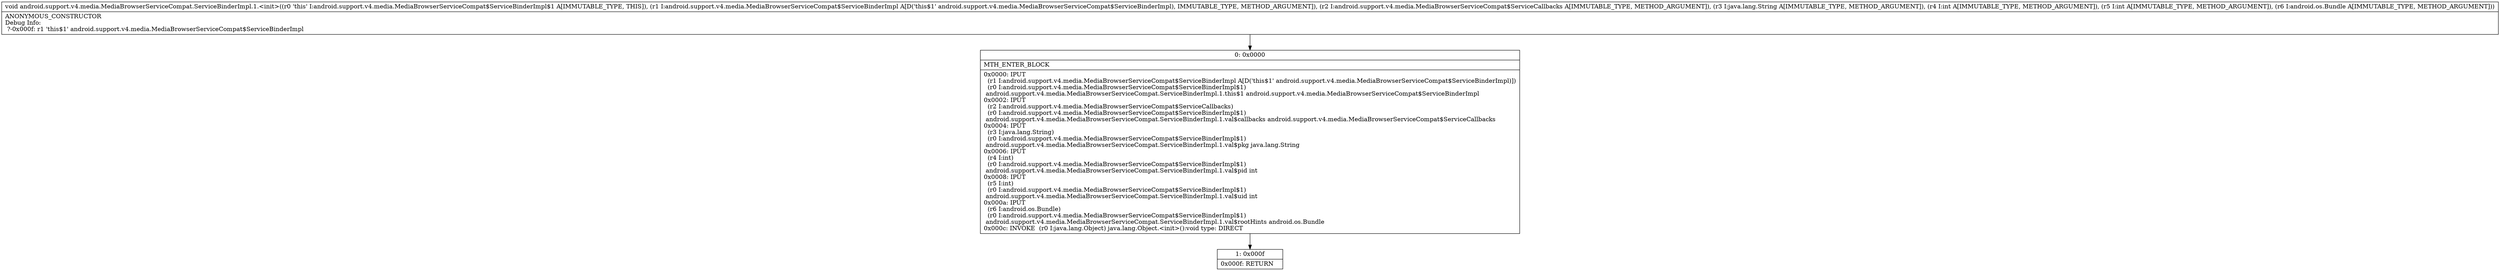 digraph "CFG forandroid.support.v4.media.MediaBrowserServiceCompat.ServiceBinderImpl.1.\<init\>(Landroid\/support\/v4\/media\/MediaBrowserServiceCompat$ServiceBinderImpl;Landroid\/support\/v4\/media\/MediaBrowserServiceCompat$ServiceCallbacks;Ljava\/lang\/String;IILandroid\/os\/Bundle;)V" {
Node_0 [shape=record,label="{0\:\ 0x0000|MTH_ENTER_BLOCK\l|0x0000: IPUT  \l  (r1 I:android.support.v4.media.MediaBrowserServiceCompat$ServiceBinderImpl A[D('this$1' android.support.v4.media.MediaBrowserServiceCompat$ServiceBinderImpl)])\l  (r0 I:android.support.v4.media.MediaBrowserServiceCompat$ServiceBinderImpl$1)\l android.support.v4.media.MediaBrowserServiceCompat.ServiceBinderImpl.1.this$1 android.support.v4.media.MediaBrowserServiceCompat$ServiceBinderImpl \l0x0002: IPUT  \l  (r2 I:android.support.v4.media.MediaBrowserServiceCompat$ServiceCallbacks)\l  (r0 I:android.support.v4.media.MediaBrowserServiceCompat$ServiceBinderImpl$1)\l android.support.v4.media.MediaBrowserServiceCompat.ServiceBinderImpl.1.val$callbacks android.support.v4.media.MediaBrowserServiceCompat$ServiceCallbacks \l0x0004: IPUT  \l  (r3 I:java.lang.String)\l  (r0 I:android.support.v4.media.MediaBrowserServiceCompat$ServiceBinderImpl$1)\l android.support.v4.media.MediaBrowserServiceCompat.ServiceBinderImpl.1.val$pkg java.lang.String \l0x0006: IPUT  \l  (r4 I:int)\l  (r0 I:android.support.v4.media.MediaBrowserServiceCompat$ServiceBinderImpl$1)\l android.support.v4.media.MediaBrowserServiceCompat.ServiceBinderImpl.1.val$pid int \l0x0008: IPUT  \l  (r5 I:int)\l  (r0 I:android.support.v4.media.MediaBrowserServiceCompat$ServiceBinderImpl$1)\l android.support.v4.media.MediaBrowserServiceCompat.ServiceBinderImpl.1.val$uid int \l0x000a: IPUT  \l  (r6 I:android.os.Bundle)\l  (r0 I:android.support.v4.media.MediaBrowserServiceCompat$ServiceBinderImpl$1)\l android.support.v4.media.MediaBrowserServiceCompat.ServiceBinderImpl.1.val$rootHints android.os.Bundle \l0x000c: INVOKE  (r0 I:java.lang.Object) java.lang.Object.\<init\>():void type: DIRECT \l}"];
Node_1 [shape=record,label="{1\:\ 0x000f|0x000f: RETURN   \l}"];
MethodNode[shape=record,label="{void android.support.v4.media.MediaBrowserServiceCompat.ServiceBinderImpl.1.\<init\>((r0 'this' I:android.support.v4.media.MediaBrowserServiceCompat$ServiceBinderImpl$1 A[IMMUTABLE_TYPE, THIS]), (r1 I:android.support.v4.media.MediaBrowserServiceCompat$ServiceBinderImpl A[D('this$1' android.support.v4.media.MediaBrowserServiceCompat$ServiceBinderImpl), IMMUTABLE_TYPE, METHOD_ARGUMENT]), (r2 I:android.support.v4.media.MediaBrowserServiceCompat$ServiceCallbacks A[IMMUTABLE_TYPE, METHOD_ARGUMENT]), (r3 I:java.lang.String A[IMMUTABLE_TYPE, METHOD_ARGUMENT]), (r4 I:int A[IMMUTABLE_TYPE, METHOD_ARGUMENT]), (r5 I:int A[IMMUTABLE_TYPE, METHOD_ARGUMENT]), (r6 I:android.os.Bundle A[IMMUTABLE_TYPE, METHOD_ARGUMENT]))  | ANONYMOUS_CONSTRUCTOR\lDebug Info:\l  ?\-0x000f: r1 'this$1' android.support.v4.media.MediaBrowserServiceCompat$ServiceBinderImpl\l}"];
MethodNode -> Node_0;
Node_0 -> Node_1;
}

